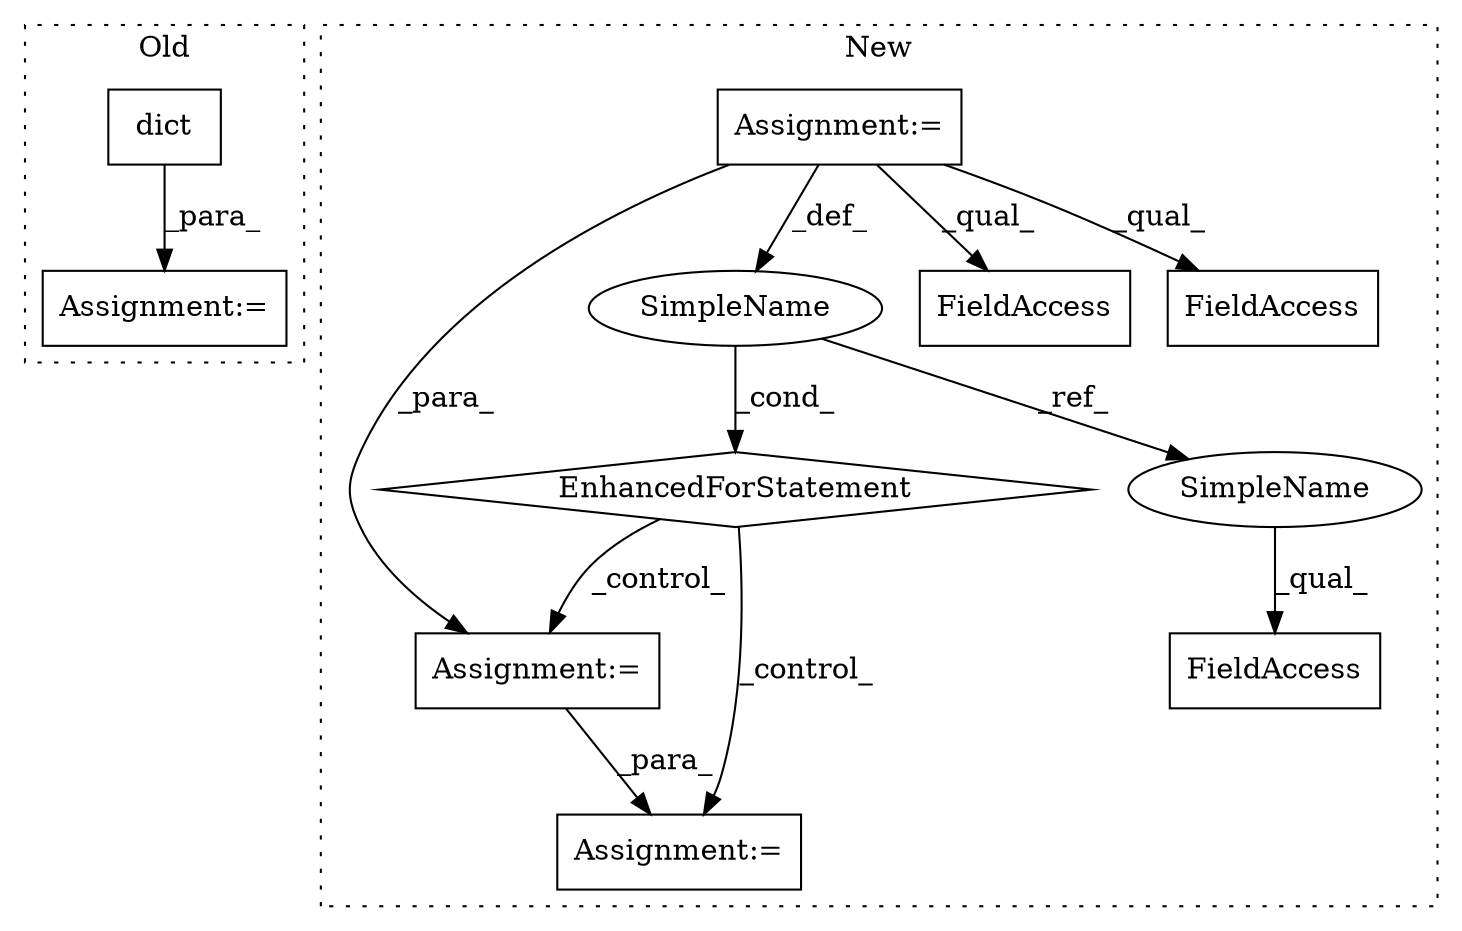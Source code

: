 digraph G {
subgraph cluster0 {
1 [label="dict" a="32" s="1510,1663" l="21,-10" shape="box"];
4 [label="Assignment:=" a="7" s="1480" l="1" shape="box"];
label = "Old";
style="dotted";
}
subgraph cluster1 {
2 [label="EnhancedForStatement" a="70" s="2457,2534" l="57,2" shape="diamond"];
3 [label="Assignment:=" a="7" s="1992,2072" l="53,2" shape="box"];
5 [label="Assignment:=" a="7" s="2557" l="1" shape="box"];
6 [label="SimpleName" a="42" s="2518" l="4" shape="ellipse"];
7 [label="FieldAccess" a="22" s="2254" l="23" shape="box"];
8 [label="FieldAccess" a="22" s="2427" l="8" shape="box"];
9 [label="FieldAccess" a="22" s="2744" l="14" shape="box"];
10 [label="Assignment:=" a="7" s="3139" l="1" shape="box"];
11 [label="SimpleName" a="42" s="2744" l="4" shape="ellipse"];
label = "New";
style="dotted";
}
1 -> 4 [label="_para_"];
2 -> 5 [label="_control_"];
2 -> 10 [label="_control_"];
3 -> 8 [label="_qual_"];
3 -> 6 [label="_def_"];
3 -> 5 [label="_para_"];
3 -> 7 [label="_qual_"];
5 -> 10 [label="_para_"];
6 -> 2 [label="_cond_"];
6 -> 11 [label="_ref_"];
11 -> 9 [label="_qual_"];
}